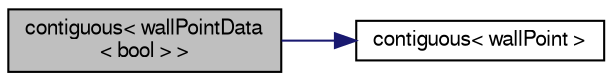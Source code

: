 digraph "contiguous&lt; wallPointData&lt; bool &gt; &gt;"
{
  bgcolor="transparent";
  edge [fontname="FreeSans",fontsize="10",labelfontname="FreeSans",labelfontsize="10"];
  node [fontname="FreeSans",fontsize="10",shape=record];
  rankdir="LR";
  Node1 [label="contiguous\< wallPointData\l\< bool \> \>",height=0.2,width=0.4,color="black", fillcolor="grey75", style="filled" fontcolor="black"];
  Node1 -> Node2 [color="midnightblue",fontsize="10",style="solid",fontname="FreeSans"];
  Node2 [label="contiguous\< wallPoint \>",height=0.2,width=0.4,color="black",URL="$a10237.html#ab2ab1eb337dc0d000f02a39c26d608da",tooltip="Data associated with wallPoint type are contiguous. "];
}
